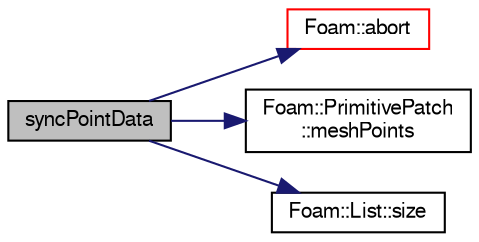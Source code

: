 digraph "syncPointData"
{
  bgcolor="transparent";
  edge [fontname="FreeSans",fontsize="10",labelfontname="FreeSans",labelfontsize="10"];
  node [fontname="FreeSans",fontsize="10",shape=record];
  rankdir="LR";
  Node2485 [label="syncPointData",height=0.2,width=0.4,color="black", fillcolor="grey75", style="filled", fontcolor="black"];
  Node2485 -> Node2486 [color="midnightblue",fontsize="10",style="solid",fontname="FreeSans"];
  Node2486 [label="Foam::abort",height=0.2,width=0.4,color="red",URL="$a21124.html#a447107a607d03e417307c203fa5fb44b"];
  Node2485 -> Node2529 [color="midnightblue",fontsize="10",style="solid",fontname="FreeSans"];
  Node2529 [label="Foam::PrimitivePatch\l::meshPoints",height=0.2,width=0.4,color="black",URL="$a27538.html#a52e3a457780fe74b31d39dc046bce1d8",tooltip="Return labelList of mesh points in patch. They are constructed. "];
  Node2485 -> Node2530 [color="midnightblue",fontsize="10",style="solid",fontname="FreeSans"];
  Node2530 [label="Foam::List::size",height=0.2,width=0.4,color="black",URL="$a25694.html#a8a5f6fa29bd4b500caf186f60245b384",tooltip="Override size to be inconsistent with allocated storage. "];
}
